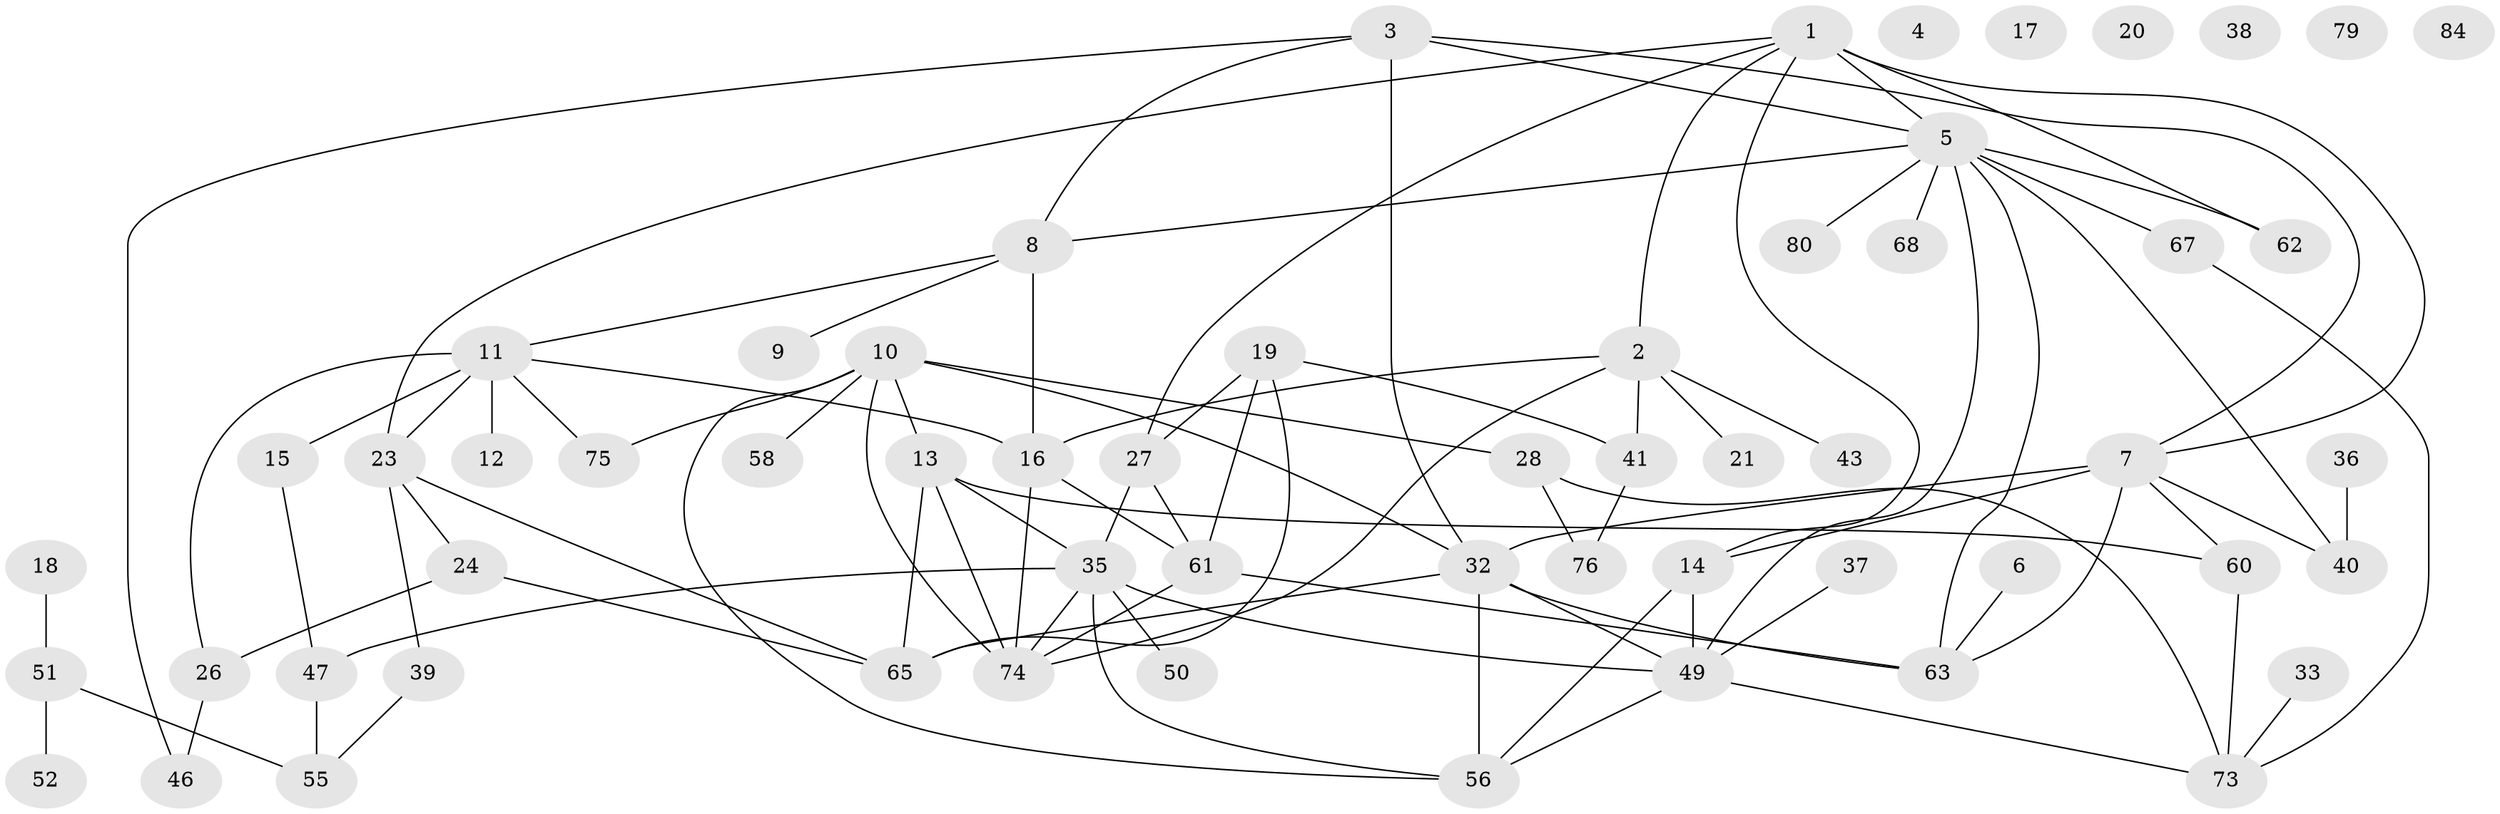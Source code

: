 // original degree distribution, {2: 0.16470588235294117, 4: 0.17647058823529413, 0: 0.07058823529411765, 6: 0.08235294117647059, 1: 0.21176470588235294, 3: 0.21176470588235294, 5: 0.058823529411764705, 7: 0.011764705882352941, 8: 0.011764705882352941}
// Generated by graph-tools (version 1.1) at 2025/41/03/06/25 10:41:19]
// undirected, 59 vertices, 94 edges
graph export_dot {
graph [start="1"]
  node [color=gray90,style=filled];
  1 [super="+48"];
  2 [super="+70"];
  3 [super="+29"];
  4;
  5 [super="+81"];
  6;
  7 [super="+30"];
  8 [super="+44"];
  9 [super="+82"];
  10 [super="+31"];
  11 [super="+59"];
  12;
  13 [super="+22"];
  14;
  15;
  16 [super="+54"];
  17;
  18;
  19 [super="+64"];
  20;
  21;
  23 [super="+25"];
  24 [super="+45"];
  26;
  27 [super="+71"];
  28 [super="+42"];
  32 [super="+34"];
  33;
  35 [super="+77"];
  36;
  37;
  38;
  39;
  40 [super="+66"];
  41;
  43;
  46;
  47 [super="+69"];
  49 [super="+53"];
  50;
  51 [super="+57"];
  52;
  55;
  56;
  58;
  60;
  61 [super="+83"];
  62;
  63 [super="+72"];
  65 [super="+85"];
  67;
  68;
  73 [super="+78"];
  74;
  75;
  76;
  79;
  80;
  84;
  1 -- 7 [weight=2];
  1 -- 2;
  1 -- 23;
  1 -- 5;
  1 -- 62;
  1 -- 27;
  1 -- 14;
  2 -- 16;
  2 -- 41;
  2 -- 43;
  2 -- 74;
  2 -- 21;
  3 -- 46;
  3 -- 7;
  3 -- 32;
  3 -- 8;
  3 -- 5;
  5 -- 63;
  5 -- 80;
  5 -- 49;
  5 -- 67;
  5 -- 68;
  5 -- 8;
  5 -- 40;
  5 -- 62;
  6 -- 63;
  7 -- 14;
  7 -- 60;
  7 -- 63;
  7 -- 32;
  7 -- 40;
  8 -- 11;
  8 -- 16;
  8 -- 9;
  10 -- 74;
  10 -- 32;
  10 -- 58;
  10 -- 56;
  10 -- 75;
  10 -- 28;
  10 -- 13;
  11 -- 75;
  11 -- 16;
  11 -- 23;
  11 -- 26;
  11 -- 12;
  11 -- 15;
  13 -- 60;
  13 -- 65;
  13 -- 74;
  13 -- 35;
  14 -- 49;
  14 -- 56;
  15 -- 47;
  16 -- 74;
  16 -- 61;
  18 -- 51;
  19 -- 65;
  19 -- 41;
  19 -- 27;
  19 -- 61;
  23 -- 39;
  23 -- 65;
  23 -- 24;
  24 -- 65;
  24 -- 26;
  26 -- 46;
  27 -- 61;
  27 -- 35;
  28 -- 76;
  28 -- 73;
  32 -- 65;
  32 -- 49;
  32 -- 56;
  32 -- 63;
  33 -- 73;
  35 -- 50;
  35 -- 49;
  35 -- 56;
  35 -- 74;
  35 -- 47;
  36 -- 40;
  37 -- 49;
  39 -- 55;
  41 -- 76;
  47 -- 55;
  49 -- 56;
  49 -- 73;
  51 -- 52;
  51 -- 55;
  60 -- 73;
  61 -- 74;
  61 -- 63;
  67 -- 73;
}

